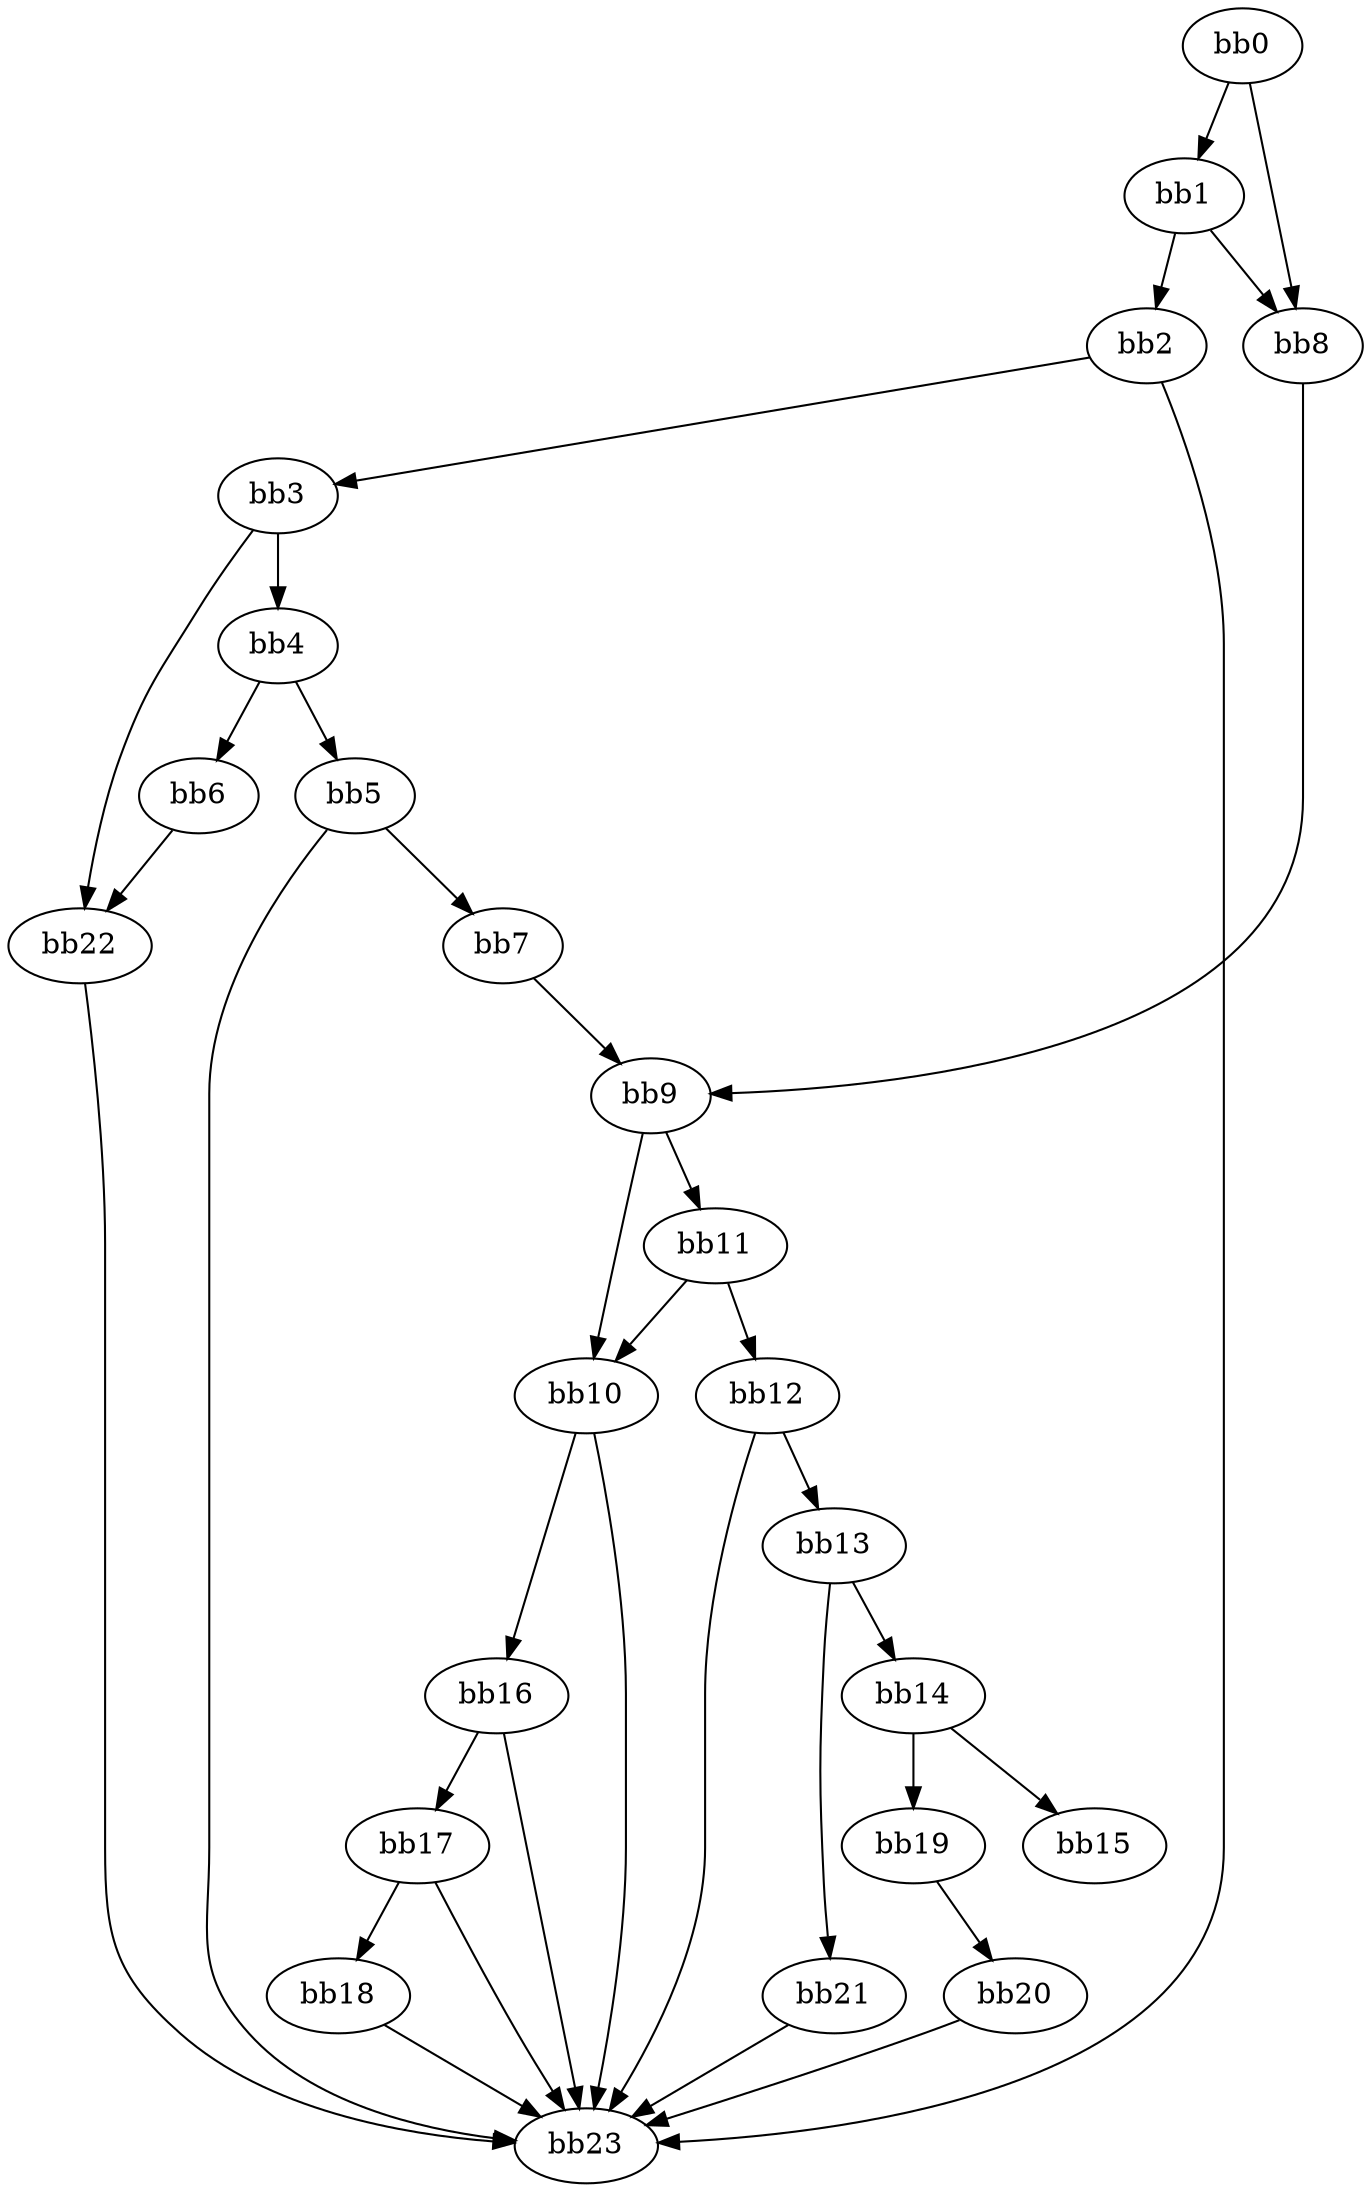 digraph {
    0 [ label = "bb0\l" ]
    1 [ label = "bb1\l" ]
    2 [ label = "bb2\l" ]
    3 [ label = "bb3\l" ]
    4 [ label = "bb4\l" ]
    5 [ label = "bb5\l" ]
    6 [ label = "bb6\l" ]
    7 [ label = "bb7\l" ]
    8 [ label = "bb8\l" ]
    9 [ label = "bb9\l" ]
    10 [ label = "bb10\l" ]
    11 [ label = "bb11\l" ]
    12 [ label = "bb12\l" ]
    13 [ label = "bb13\l" ]
    14 [ label = "bb14\l" ]
    15 [ label = "bb15\l" ]
    16 [ label = "bb16\l" ]
    17 [ label = "bb17\l" ]
    18 [ label = "bb18\l" ]
    19 [ label = "bb19\l" ]
    20 [ label = "bb20\l" ]
    21 [ label = "bb21\l" ]
    22 [ label = "bb22\l" ]
    23 [ label = "bb23\l" ]
    0 -> 1 [ ]
    0 -> 8 [ ]
    1 -> 2 [ ]
    1 -> 8 [ ]
    2 -> 3 [ ]
    2 -> 23 [ ]
    3 -> 4 [ ]
    3 -> 22 [ ]
    4 -> 5 [ ]
    4 -> 6 [ ]
    5 -> 7 [ ]
    5 -> 23 [ ]
    6 -> 22 [ ]
    7 -> 9 [ ]
    8 -> 9 [ ]
    9 -> 10 [ ]
    9 -> 11 [ ]
    10 -> 16 [ ]
    10 -> 23 [ ]
    11 -> 10 [ ]
    11 -> 12 [ ]
    12 -> 13 [ ]
    12 -> 23 [ ]
    13 -> 14 [ ]
    13 -> 21 [ ]
    14 -> 15 [ ]
    14 -> 19 [ ]
    16 -> 17 [ ]
    16 -> 23 [ ]
    17 -> 18 [ ]
    17 -> 23 [ ]
    18 -> 23 [ ]
    19 -> 20 [ ]
    20 -> 23 [ ]
    21 -> 23 [ ]
    22 -> 23 [ ]
}

